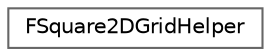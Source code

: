 digraph "Graphical Class Hierarchy"
{
 // INTERACTIVE_SVG=YES
 // LATEX_PDF_SIZE
  bgcolor="transparent";
  edge [fontname=Helvetica,fontsize=10,labelfontname=Helvetica,labelfontsize=10];
  node [fontname=Helvetica,fontsize=10,shape=box,height=0.2,width=0.4];
  rankdir="LR";
  Node0 [id="Node000000",label="FSquare2DGridHelper",height=0.2,width=0.4,color="grey40", fillcolor="white", style="filled",URL="$d1/d4e/structFSquare2DGridHelper.html",tooltip="Square 2D grid helper."];
}
